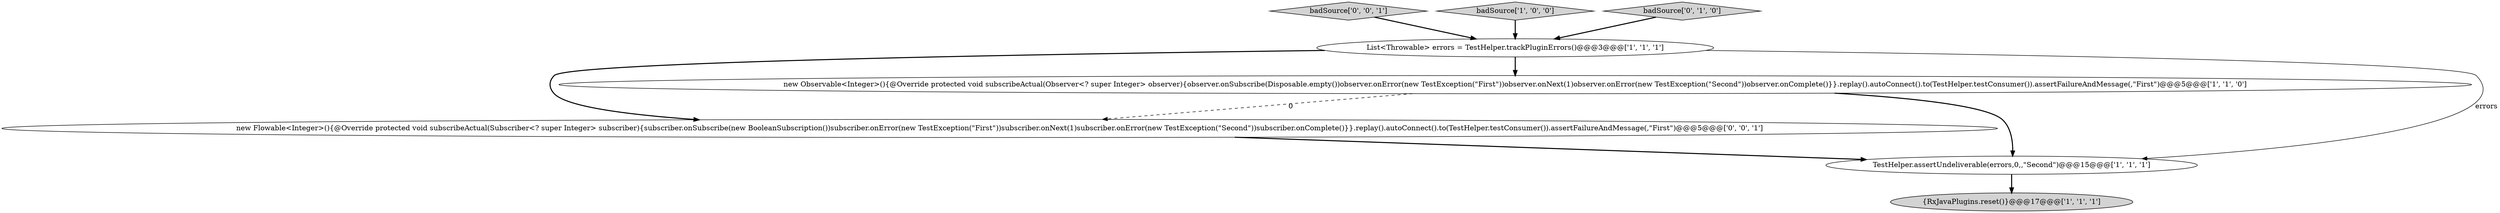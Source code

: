 digraph {
6 [style = filled, label = "new Flowable<Integer>(){@Override protected void subscribeActual(Subscriber<? super Integer> subscriber){subscriber.onSubscribe(new BooleanSubscription())subscriber.onError(new TestException(\"First\"))subscriber.onNext(1)subscriber.onError(new TestException(\"Second\"))subscriber.onComplete()}}.replay().autoConnect().to(TestHelper.testConsumer()).assertFailureAndMessage(,\"First\")@@@5@@@['0', '0', '1']", fillcolor = white, shape = ellipse image = "AAA0AAABBB3BBB"];
7 [style = filled, label = "badSource['0', '0', '1']", fillcolor = lightgray, shape = diamond image = "AAA0AAABBB3BBB"];
3 [style = filled, label = "{RxJavaPlugins.reset()}@@@17@@@['1', '1', '1']", fillcolor = lightgray, shape = ellipse image = "AAA0AAABBB1BBB"];
2 [style = filled, label = "new Observable<Integer>(){@Override protected void subscribeActual(Observer<? super Integer> observer){observer.onSubscribe(Disposable.empty())observer.onError(new TestException(\"First\"))observer.onNext(1)observer.onError(new TestException(\"Second\"))observer.onComplete()}}.replay().autoConnect().to(TestHelper.testConsumer()).assertFailureAndMessage(,\"First\")@@@5@@@['1', '1', '0']", fillcolor = white, shape = ellipse image = "AAA0AAABBB1BBB"];
0 [style = filled, label = "List<Throwable> errors = TestHelper.trackPluginErrors()@@@3@@@['1', '1', '1']", fillcolor = white, shape = ellipse image = "AAA0AAABBB1BBB"];
4 [style = filled, label = "TestHelper.assertUndeliverable(errors,0,,\"Second\")@@@15@@@['1', '1', '1']", fillcolor = white, shape = ellipse image = "AAA0AAABBB1BBB"];
1 [style = filled, label = "badSource['1', '0', '0']", fillcolor = lightgray, shape = diamond image = "AAA0AAABBB1BBB"];
5 [style = filled, label = "badSource['0', '1', '0']", fillcolor = lightgray, shape = diamond image = "AAA0AAABBB2BBB"];
0->6 [style = bold, label=""];
0->4 [style = solid, label="errors"];
5->0 [style = bold, label=""];
0->2 [style = bold, label=""];
2->4 [style = bold, label=""];
6->4 [style = bold, label=""];
4->3 [style = bold, label=""];
7->0 [style = bold, label=""];
1->0 [style = bold, label=""];
2->6 [style = dashed, label="0"];
}
